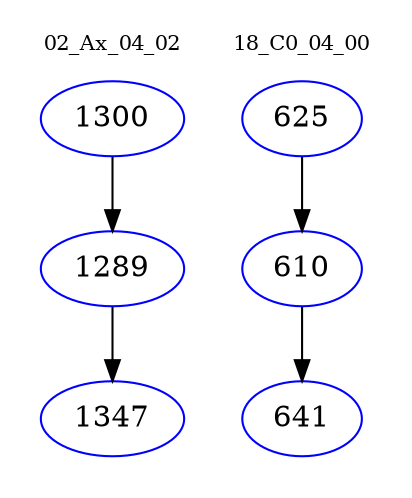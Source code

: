 digraph{
subgraph cluster_0 {
color = white
label = "02_Ax_04_02";
fontsize=10;
T0_1300 [label="1300", color="blue"]
T0_1300 -> T0_1289 [color="black"]
T0_1289 [label="1289", color="blue"]
T0_1289 -> T0_1347 [color="black"]
T0_1347 [label="1347", color="blue"]
}
subgraph cluster_1 {
color = white
label = "18_C0_04_00";
fontsize=10;
T1_625 [label="625", color="blue"]
T1_625 -> T1_610 [color="black"]
T1_610 [label="610", color="blue"]
T1_610 -> T1_641 [color="black"]
T1_641 [label="641", color="blue"]
}
}
